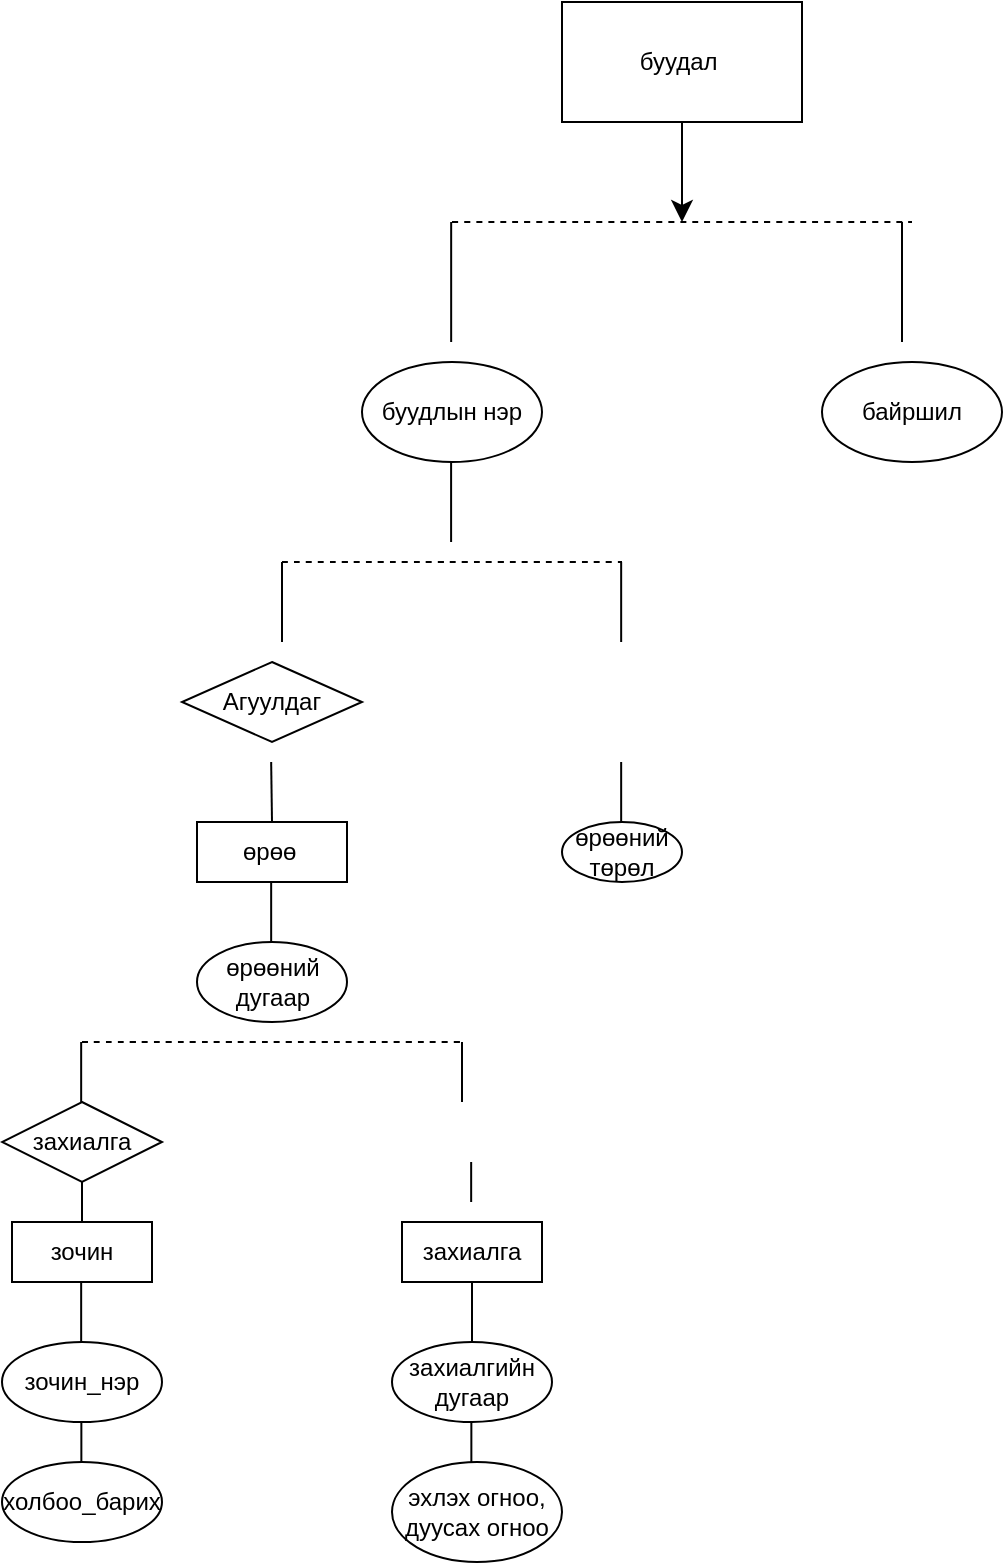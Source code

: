 <mxfile version="25.0.3">
  <diagram name="Page-1" id="2YBvvXClWsGukQMizWep">
    <mxGraphModel dx="1737" dy="1025" grid="1" gridSize="10" guides="1" tooltips="1" connect="1" arrows="1" fold="1" page="1" pageScale="1" pageWidth="850" pageHeight="1100" math="0" shadow="0">
      <root>
        <mxCell id="0" />
        <mxCell id="1" parent="0" />
        <mxCell id="CvwsdBbYsGwyX3Y100Nz-1" value="буудал&amp;nbsp;" style="rounded=0;whiteSpace=wrap;html=1;" vertex="1" parent="1">
          <mxGeometry x="320" y="50" width="120" height="60" as="geometry" />
        </mxCell>
        <mxCell id="CvwsdBbYsGwyX3Y100Nz-25" value="" style="endArrow=none;dashed=1;html=1;rounded=0;fontSize=12;startSize=8;endSize=8;curved=1;" edge="1" parent="1">
          <mxGeometry width="50" height="50" relative="1" as="geometry">
            <mxPoint x="265" y="160" as="sourcePoint" />
            <mxPoint x="495" y="160" as="targetPoint" />
            <Array as="points">
              <mxPoint x="405" y="160" />
            </Array>
          </mxGeometry>
        </mxCell>
        <mxCell id="CvwsdBbYsGwyX3Y100Nz-26" value="" style="endArrow=none;html=1;rounded=0;fontSize=12;startSize=8;endSize=8;curved=1;" edge="1" parent="1">
          <mxGeometry width="50" height="50" relative="1" as="geometry">
            <mxPoint x="264.58" y="220" as="sourcePoint" />
            <mxPoint x="264.58" y="160" as="targetPoint" />
            <Array as="points">
              <mxPoint x="264.58" y="190" />
            </Array>
          </mxGeometry>
        </mxCell>
        <mxCell id="CvwsdBbYsGwyX3Y100Nz-27" value="" style="endArrow=none;html=1;rounded=0;fontSize=12;startSize=8;endSize=8;curved=1;" edge="1" parent="1">
          <mxGeometry width="50" height="50" relative="1" as="geometry">
            <mxPoint x="490" y="220" as="sourcePoint" />
            <mxPoint x="490" y="160" as="targetPoint" />
          </mxGeometry>
        </mxCell>
        <mxCell id="CvwsdBbYsGwyX3Y100Nz-28" value="буудлын нэр" style="ellipse;whiteSpace=wrap;html=1;" vertex="1" parent="1">
          <mxGeometry x="220" y="230" width="90" height="50" as="geometry" />
        </mxCell>
        <mxCell id="CvwsdBbYsGwyX3Y100Nz-29" value="байршил" style="ellipse;whiteSpace=wrap;html=1;" vertex="1" parent="1">
          <mxGeometry x="450" y="230" width="90" height="50" as="geometry" />
        </mxCell>
        <mxCell id="CvwsdBbYsGwyX3Y100Nz-30" value="" style="endArrow=none;html=1;rounded=0;fontSize=12;startSize=8;endSize=8;curved=1;" edge="1" parent="1">
          <mxGeometry width="50" height="50" relative="1" as="geometry">
            <mxPoint x="264.55" y="320" as="sourcePoint" />
            <mxPoint x="264.55" y="280" as="targetPoint" />
          </mxGeometry>
        </mxCell>
        <mxCell id="CvwsdBbYsGwyX3Y100Nz-31" value="" style="endArrow=none;html=1;rounded=0;fontSize=12;startSize=8;endSize=8;curved=1;" edge="1" parent="1">
          <mxGeometry width="50" height="50" relative="1" as="geometry">
            <mxPoint x="349.58" y="370" as="sourcePoint" />
            <mxPoint x="349.58" y="330" as="targetPoint" />
          </mxGeometry>
        </mxCell>
        <mxCell id="CvwsdBbYsGwyX3Y100Nz-32" value="" style="endArrow=none;dashed=1;html=1;rounded=0;fontSize=12;startSize=8;endSize=8;curved=1;" edge="1" parent="1">
          <mxGeometry width="50" height="50" relative="1" as="geometry">
            <mxPoint x="180" y="330" as="sourcePoint" />
            <mxPoint x="350" y="330" as="targetPoint" />
          </mxGeometry>
        </mxCell>
        <mxCell id="CvwsdBbYsGwyX3Y100Nz-33" value="" style="endArrow=none;html=1;rounded=0;fontSize=12;startSize=8;endSize=8;curved=1;" edge="1" parent="1">
          <mxGeometry width="50" height="50" relative="1" as="geometry">
            <mxPoint x="180" y="370" as="sourcePoint" />
            <mxPoint x="180" y="330" as="targetPoint" />
          </mxGeometry>
        </mxCell>
        <mxCell id="CvwsdBbYsGwyX3Y100Nz-38" value="Агуулдаг" style="rhombus;whiteSpace=wrap;html=1;" vertex="1" parent="1">
          <mxGeometry x="130" y="380" width="90" height="40" as="geometry" />
        </mxCell>
        <mxCell id="CvwsdBbYsGwyX3Y100Nz-39" value="" style="endArrow=none;html=1;rounded=0;fontSize=12;startSize=8;endSize=8;curved=1;" edge="1" parent="1">
          <mxGeometry width="50" height="50" relative="1" as="geometry">
            <mxPoint x="175" y="460" as="sourcePoint" />
            <mxPoint x="174.58" y="430" as="targetPoint" />
          </mxGeometry>
        </mxCell>
        <mxCell id="CvwsdBbYsGwyX3Y100Nz-40" value="өрөө&amp;nbsp;" style="rounded=0;whiteSpace=wrap;html=1;" vertex="1" parent="1">
          <mxGeometry x="137.5" y="460" width="75" height="30" as="geometry" />
        </mxCell>
        <mxCell id="CvwsdBbYsGwyX3Y100Nz-42" value="" style="endArrow=none;html=1;rounded=0;fontSize=12;startSize=8;endSize=8;curved=1;" edge="1" parent="1">
          <mxGeometry width="50" height="50" relative="1" as="geometry">
            <mxPoint x="174.58" y="520" as="sourcePoint" />
            <mxPoint x="174.58" y="490" as="targetPoint" />
          </mxGeometry>
        </mxCell>
        <mxCell id="CvwsdBbYsGwyX3Y100Nz-43" value="өрөөний дугаар" style="ellipse;whiteSpace=wrap;html=1;" vertex="1" parent="1">
          <mxGeometry x="137.5" y="520" width="75" height="40" as="geometry" />
        </mxCell>
        <mxCell id="CvwsdBbYsGwyX3Y100Nz-44" value="өрөөний төрөл" style="ellipse;whiteSpace=wrap;html=1;" vertex="1" parent="1">
          <mxGeometry x="320" y="460" width="60" height="30" as="geometry" />
        </mxCell>
        <mxCell id="CvwsdBbYsGwyX3Y100Nz-45" value="" style="endArrow=none;html=1;rounded=0;fontSize=12;startSize=8;endSize=8;curved=1;" edge="1" parent="1">
          <mxGeometry width="50" height="50" relative="1" as="geometry">
            <mxPoint x="349.58" y="460" as="sourcePoint" />
            <mxPoint x="349.58" y="430" as="targetPoint" />
            <Array as="points">
              <mxPoint x="350" y="460" />
            </Array>
          </mxGeometry>
        </mxCell>
        <mxCell id="CvwsdBbYsGwyX3Y100Nz-46" value="" style="endArrow=none;dashed=1;html=1;rounded=0;fontSize=12;startSize=8;endSize=8;curved=1;" edge="1" parent="1">
          <mxGeometry width="50" height="50" relative="1" as="geometry">
            <mxPoint x="80" y="570" as="sourcePoint" />
            <mxPoint x="270" y="570" as="targetPoint" />
          </mxGeometry>
        </mxCell>
        <mxCell id="CvwsdBbYsGwyX3Y100Nz-47" value="" style="endArrow=none;html=1;rounded=0;fontSize=12;startSize=8;endSize=8;curved=1;" edge="1" parent="1">
          <mxGeometry width="50" height="50" relative="1" as="geometry">
            <mxPoint x="79.58" y="600" as="sourcePoint" />
            <mxPoint x="79.58" y="570" as="targetPoint" />
          </mxGeometry>
        </mxCell>
        <mxCell id="CvwsdBbYsGwyX3Y100Nz-48" value="" style="endArrow=none;html=1;rounded=0;fontSize=12;startSize=8;endSize=8;curved=1;" edge="1" parent="1">
          <mxGeometry width="50" height="50" relative="1" as="geometry">
            <mxPoint x="270" y="600" as="sourcePoint" />
            <mxPoint x="270" y="570" as="targetPoint" />
            <Array as="points">
              <mxPoint x="270" y="590" />
            </Array>
          </mxGeometry>
        </mxCell>
        <mxCell id="CvwsdBbYsGwyX3Y100Nz-49" value="захиалга" style="rhombus;whiteSpace=wrap;html=1;" vertex="1" parent="1">
          <mxGeometry x="40" y="600" width="80" height="40" as="geometry" />
        </mxCell>
        <mxCell id="CvwsdBbYsGwyX3Y100Nz-50" value="" style="endArrow=classic;html=1;rounded=0;fontSize=12;startSize=8;endSize=8;curved=1;" edge="1" parent="1">
          <mxGeometry width="50" height="50" relative="1" as="geometry">
            <mxPoint x="380" y="110" as="sourcePoint" />
            <mxPoint x="380" y="160" as="targetPoint" />
          </mxGeometry>
        </mxCell>
        <mxCell id="CvwsdBbYsGwyX3Y100Nz-51" value="" style="endArrow=none;html=1;rounded=0;fontSize=12;startSize=8;endSize=8;curved=1;" edge="1" parent="1">
          <mxGeometry width="50" height="50" relative="1" as="geometry">
            <mxPoint x="80" y="660" as="sourcePoint" />
            <mxPoint x="80" y="640" as="targetPoint" />
          </mxGeometry>
        </mxCell>
        <mxCell id="CvwsdBbYsGwyX3Y100Nz-53" value="зочин" style="rounded=0;whiteSpace=wrap;html=1;" vertex="1" parent="1">
          <mxGeometry x="45" y="660" width="70" height="30" as="geometry" />
        </mxCell>
        <mxCell id="CvwsdBbYsGwyX3Y100Nz-54" value="захиалга" style="rounded=0;whiteSpace=wrap;html=1;" vertex="1" parent="1">
          <mxGeometry x="240" y="660" width="70" height="30" as="geometry" />
        </mxCell>
        <mxCell id="CvwsdBbYsGwyX3Y100Nz-55" value="" style="endArrow=none;html=1;rounded=0;fontSize=12;startSize=8;endSize=8;curved=1;" edge="1" parent="1">
          <mxGeometry width="50" height="50" relative="1" as="geometry">
            <mxPoint x="274.58" y="650" as="sourcePoint" />
            <mxPoint x="274.58" y="630" as="targetPoint" />
          </mxGeometry>
        </mxCell>
        <mxCell id="CvwsdBbYsGwyX3Y100Nz-56" value="зочин_нэр" style="ellipse;whiteSpace=wrap;html=1;" vertex="1" parent="1">
          <mxGeometry x="40" y="720" width="80" height="40" as="geometry" />
        </mxCell>
        <mxCell id="CvwsdBbYsGwyX3Y100Nz-57" value="" style="endArrow=none;html=1;rounded=0;fontSize=12;startSize=8;endSize=8;curved=1;" edge="1" parent="1">
          <mxGeometry width="50" height="50" relative="1" as="geometry">
            <mxPoint x="79.58" y="720" as="sourcePoint" />
            <mxPoint x="79.58" y="690" as="targetPoint" />
          </mxGeometry>
        </mxCell>
        <mxCell id="CvwsdBbYsGwyX3Y100Nz-58" value="" style="endArrow=none;html=1;rounded=0;fontSize=12;startSize=8;endSize=8;curved=1;entryX=0.5;entryY=1;entryDx=0;entryDy=0;" edge="1" parent="1" target="CvwsdBbYsGwyX3Y100Nz-54">
          <mxGeometry width="50" height="50" relative="1" as="geometry">
            <mxPoint x="275" y="720" as="sourcePoint" />
            <mxPoint x="280" y="700" as="targetPoint" />
          </mxGeometry>
        </mxCell>
        <mxCell id="CvwsdBbYsGwyX3Y100Nz-59" value="захиалгийн дугаар" style="ellipse;whiteSpace=wrap;html=1;" vertex="1" parent="1">
          <mxGeometry x="235" y="720" width="80" height="40" as="geometry" />
        </mxCell>
        <mxCell id="CvwsdBbYsGwyX3Y100Nz-60" value="" style="endArrow=none;html=1;rounded=0;fontSize=12;startSize=8;endSize=8;curved=1;" edge="1" parent="1">
          <mxGeometry width="50" height="50" relative="1" as="geometry">
            <mxPoint x="79.68" y="780" as="sourcePoint" />
            <mxPoint x="79.68" y="760" as="targetPoint" />
          </mxGeometry>
        </mxCell>
        <mxCell id="CvwsdBbYsGwyX3Y100Nz-61" value="" style="endArrow=none;html=1;rounded=0;fontSize=12;startSize=8;endSize=8;curved=1;" edge="1" parent="1">
          <mxGeometry width="50" height="50" relative="1" as="geometry">
            <mxPoint x="274.68" y="780" as="sourcePoint" />
            <mxPoint x="274.68" y="760" as="targetPoint" />
          </mxGeometry>
        </mxCell>
        <mxCell id="CvwsdBbYsGwyX3Y100Nz-62" value="холбоо_барих" style="ellipse;whiteSpace=wrap;html=1;" vertex="1" parent="1">
          <mxGeometry x="40" y="780" width="80" height="40" as="geometry" />
        </mxCell>
        <mxCell id="CvwsdBbYsGwyX3Y100Nz-63" value="эхлэх огноо,&lt;div&gt;дуусах огноо&lt;/div&gt;" style="ellipse;whiteSpace=wrap;html=1;" vertex="1" parent="1">
          <mxGeometry x="235" y="780" width="85" height="50" as="geometry" />
        </mxCell>
      </root>
    </mxGraphModel>
  </diagram>
</mxfile>
